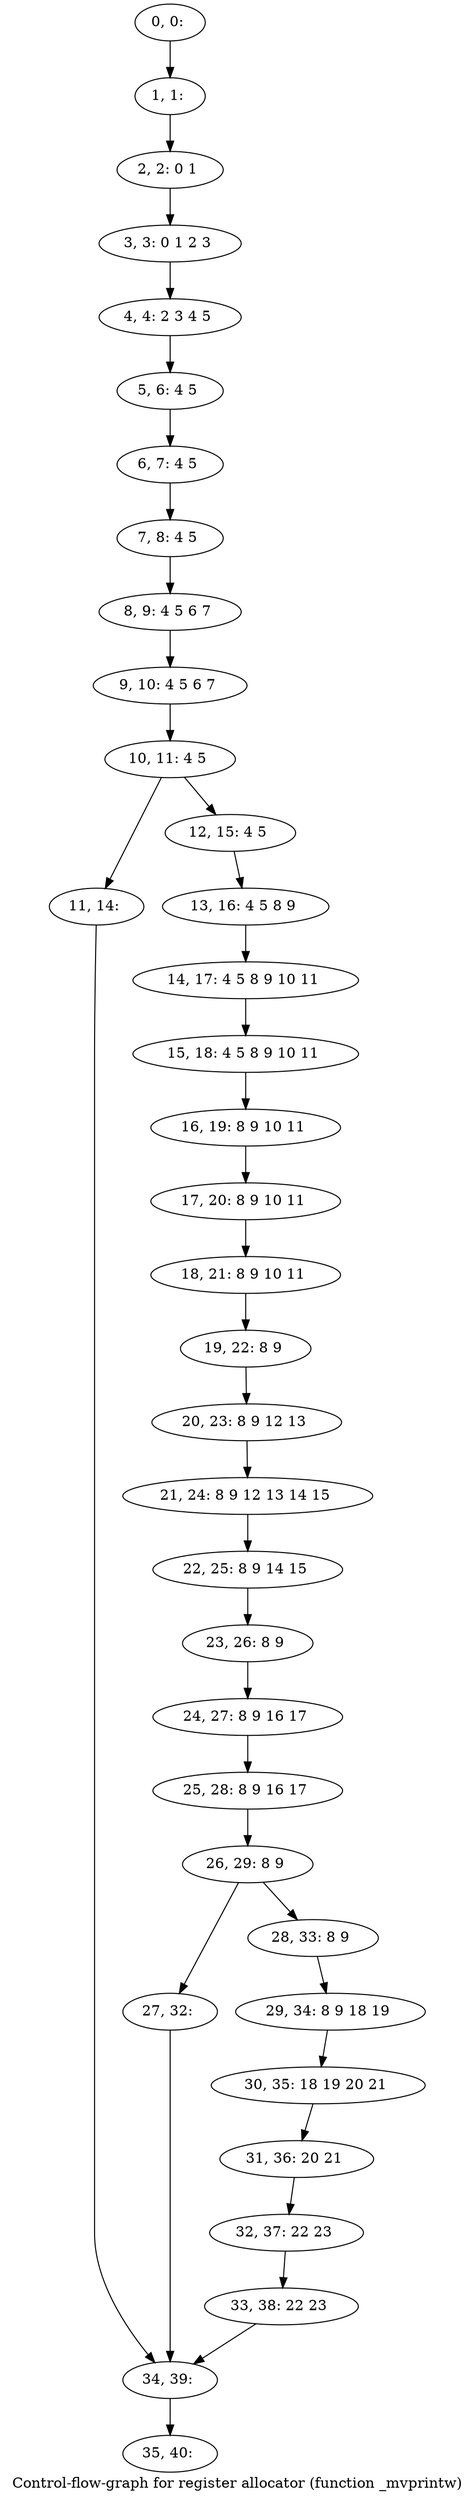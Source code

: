 digraph G {
graph [label="Control-flow-graph for register allocator (function _mvprintw)"]
0[label="0, 0: "];
1[label="1, 1: "];
2[label="2, 2: 0 1 "];
3[label="3, 3: 0 1 2 3 "];
4[label="4, 4: 2 3 4 5 "];
5[label="5, 6: 4 5 "];
6[label="6, 7: 4 5 "];
7[label="7, 8: 4 5 "];
8[label="8, 9: 4 5 6 7 "];
9[label="9, 10: 4 5 6 7 "];
10[label="10, 11: 4 5 "];
11[label="11, 14: "];
12[label="12, 15: 4 5 "];
13[label="13, 16: 4 5 8 9 "];
14[label="14, 17: 4 5 8 9 10 11 "];
15[label="15, 18: 4 5 8 9 10 11 "];
16[label="16, 19: 8 9 10 11 "];
17[label="17, 20: 8 9 10 11 "];
18[label="18, 21: 8 9 10 11 "];
19[label="19, 22: 8 9 "];
20[label="20, 23: 8 9 12 13 "];
21[label="21, 24: 8 9 12 13 14 15 "];
22[label="22, 25: 8 9 14 15 "];
23[label="23, 26: 8 9 "];
24[label="24, 27: 8 9 16 17 "];
25[label="25, 28: 8 9 16 17 "];
26[label="26, 29: 8 9 "];
27[label="27, 32: "];
28[label="28, 33: 8 9 "];
29[label="29, 34: 8 9 18 19 "];
30[label="30, 35: 18 19 20 21 "];
31[label="31, 36: 20 21 "];
32[label="32, 37: 22 23 "];
33[label="33, 38: 22 23 "];
34[label="34, 39: "];
35[label="35, 40: "];
0->1 ;
1->2 ;
2->3 ;
3->4 ;
4->5 ;
5->6 ;
6->7 ;
7->8 ;
8->9 ;
9->10 ;
10->11 ;
10->12 ;
11->34 ;
12->13 ;
13->14 ;
14->15 ;
15->16 ;
16->17 ;
17->18 ;
18->19 ;
19->20 ;
20->21 ;
21->22 ;
22->23 ;
23->24 ;
24->25 ;
25->26 ;
26->27 ;
26->28 ;
27->34 ;
28->29 ;
29->30 ;
30->31 ;
31->32 ;
32->33 ;
33->34 ;
34->35 ;
}
